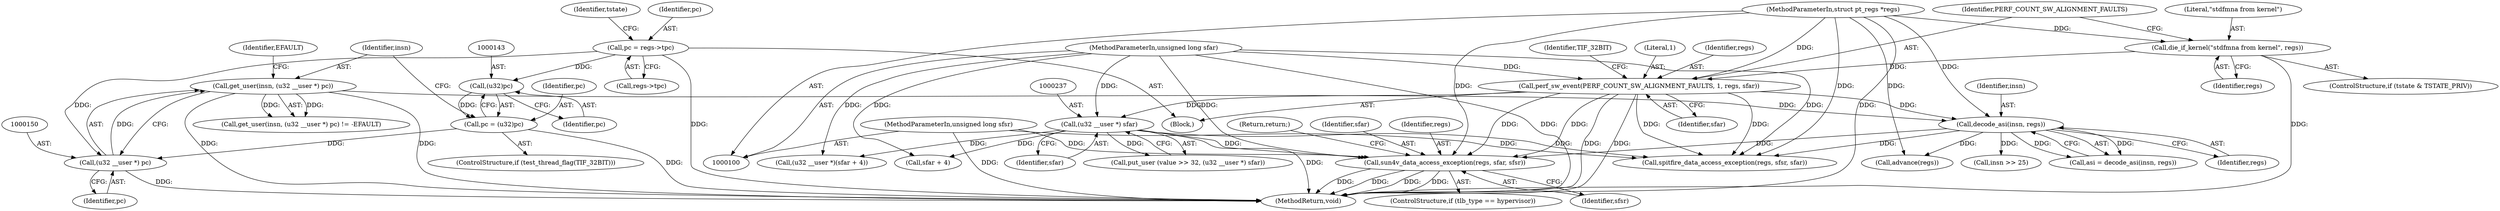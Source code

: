 digraph "0_linux_a8b0ca17b80e92faab46ee7179ba9e99ccb61233_38@pointer" {
"1000256" [label="(Call,sun4v_data_access_exception(regs, sfar, sfsr))"];
"1000158" [label="(Call,decode_asi(insn, regs))"];
"1000147" [label="(Call,get_user(insn, (u32 __user *) pc))"];
"1000149" [label="(Call,(u32 __user *) pc)"];
"1000106" [label="(Call,pc = regs->tpc)"];
"1000140" [label="(Call,pc = (u32)pc)"];
"1000142" [label="(Call,(u32)pc)"];
"1000132" [label="(Call,perf_sw_event(PERF_COUNT_SW_ALIGNMENT_FAULTS, 1, regs, sfar))"];
"1000129" [label="(Call,die_if_kernel(\"stdfmna from kernel\", regs))"];
"1000101" [label="(MethodParameterIn,struct pt_regs *regs)"];
"1000102" [label="(MethodParameterIn,unsigned long sfar)"];
"1000236" [label="(Call,(u32 __user *) sfar)"];
"1000103" [label="(MethodParameterIn,unsigned long sfsr)"];
"1000142" [label="(Call,(u32)pc)"];
"1000149" [label="(Call,(u32 __user *) pc)"];
"1000139" [label="(Identifier,TIF_32BIT)"];
"1000129" [label="(Call,die_if_kernel(\"stdfmna from kernel\", regs))"];
"1000130" [label="(Literal,\"stdfmna from kernel\")"];
"1000158" [label="(Call,decode_asi(insn, regs))"];
"1000113" [label="(Identifier,tstate)"];
"1000232" [label="(Call,put_user (value >> 32, (u32 __user *) sfar))"];
"1000243" [label="(Call,(u32 __user *)(sfar + 4))"];
"1000165" [label="(Call,insn >> 25)"];
"1000265" [label="(Return,return;)"];
"1000245" [label="(Call,sfar + 4)"];
"1000160" [label="(Identifier,regs)"];
"1000268" [label="(MethodReturn,void)"];
"1000106" [label="(Call,pc = regs->tpc)"];
"1000159" [label="(Identifier,insn)"];
"1000266" [label="(Call,advance(regs))"];
"1000258" [label="(Identifier,sfar)"];
"1000132" [label="(Call,perf_sw_event(PERF_COUNT_SW_ALIGNMENT_FAULTS, 1, regs, sfar))"];
"1000125" [label="(ControlStructure,if (tstate & TSTATE_PRIV))"];
"1000156" [label="(Call,asi = decode_asi(insn, regs))"];
"1000148" [label="(Identifier,insn)"];
"1000103" [label="(MethodParameterIn,unsigned long sfsr)"];
"1000256" [label="(Call,sun4v_data_access_exception(regs, sfar, sfsr))"];
"1000108" [label="(Call,regs->tpc)"];
"1000134" [label="(Literal,1)"];
"1000140" [label="(Call,pc = (u32)pc)"];
"1000104" [label="(Block,)"];
"1000144" [label="(Identifier,pc)"];
"1000102" [label="(MethodParameterIn,unsigned long sfar)"];
"1000147" [label="(Call,get_user(insn, (u32 __user *) pc))"];
"1000141" [label="(Identifier,pc)"];
"1000252" [label="(ControlStructure,if (tlb_type == hypervisor))"];
"1000236" [label="(Call,(u32 __user *) sfar)"];
"1000135" [label="(Identifier,regs)"];
"1000136" [label="(Identifier,sfar)"];
"1000133" [label="(Identifier,PERF_COUNT_SW_ALIGNMENT_FAULTS)"];
"1000107" [label="(Identifier,pc)"];
"1000259" [label="(Identifier,sfsr)"];
"1000238" [label="(Identifier,sfar)"];
"1000261" [label="(Call,spitfire_data_access_exception(regs, sfsr, sfar))"];
"1000257" [label="(Identifier,regs)"];
"1000131" [label="(Identifier,regs)"];
"1000137" [label="(ControlStructure,if (test_thread_flag(TIF_32BIT)))"];
"1000146" [label="(Call,get_user(insn, (u32 __user *) pc) != -EFAULT)"];
"1000101" [label="(MethodParameterIn,struct pt_regs *regs)"];
"1000153" [label="(Identifier,EFAULT)"];
"1000151" [label="(Identifier,pc)"];
"1000256" -> "1000252"  [label="AST: "];
"1000256" -> "1000259"  [label="CFG: "];
"1000257" -> "1000256"  [label="AST: "];
"1000258" -> "1000256"  [label="AST: "];
"1000259" -> "1000256"  [label="AST: "];
"1000265" -> "1000256"  [label="CFG: "];
"1000256" -> "1000268"  [label="DDG: "];
"1000256" -> "1000268"  [label="DDG: "];
"1000256" -> "1000268"  [label="DDG: "];
"1000256" -> "1000268"  [label="DDG: "];
"1000158" -> "1000256"  [label="DDG: "];
"1000132" -> "1000256"  [label="DDG: "];
"1000132" -> "1000256"  [label="DDG: "];
"1000101" -> "1000256"  [label="DDG: "];
"1000236" -> "1000256"  [label="DDG: "];
"1000102" -> "1000256"  [label="DDG: "];
"1000103" -> "1000256"  [label="DDG: "];
"1000158" -> "1000156"  [label="AST: "];
"1000158" -> "1000160"  [label="CFG: "];
"1000159" -> "1000158"  [label="AST: "];
"1000160" -> "1000158"  [label="AST: "];
"1000156" -> "1000158"  [label="CFG: "];
"1000158" -> "1000156"  [label="DDG: "];
"1000158" -> "1000156"  [label="DDG: "];
"1000147" -> "1000158"  [label="DDG: "];
"1000132" -> "1000158"  [label="DDG: "];
"1000101" -> "1000158"  [label="DDG: "];
"1000158" -> "1000165"  [label="DDG: "];
"1000158" -> "1000261"  [label="DDG: "];
"1000158" -> "1000266"  [label="DDG: "];
"1000147" -> "1000146"  [label="AST: "];
"1000147" -> "1000149"  [label="CFG: "];
"1000148" -> "1000147"  [label="AST: "];
"1000149" -> "1000147"  [label="AST: "];
"1000153" -> "1000147"  [label="CFG: "];
"1000147" -> "1000268"  [label="DDG: "];
"1000147" -> "1000268"  [label="DDG: "];
"1000147" -> "1000146"  [label="DDG: "];
"1000147" -> "1000146"  [label="DDG: "];
"1000149" -> "1000147"  [label="DDG: "];
"1000149" -> "1000151"  [label="CFG: "];
"1000150" -> "1000149"  [label="AST: "];
"1000151" -> "1000149"  [label="AST: "];
"1000149" -> "1000268"  [label="DDG: "];
"1000106" -> "1000149"  [label="DDG: "];
"1000140" -> "1000149"  [label="DDG: "];
"1000106" -> "1000104"  [label="AST: "];
"1000106" -> "1000108"  [label="CFG: "];
"1000107" -> "1000106"  [label="AST: "];
"1000108" -> "1000106"  [label="AST: "];
"1000113" -> "1000106"  [label="CFG: "];
"1000106" -> "1000268"  [label="DDG: "];
"1000106" -> "1000142"  [label="DDG: "];
"1000140" -> "1000137"  [label="AST: "];
"1000140" -> "1000142"  [label="CFG: "];
"1000141" -> "1000140"  [label="AST: "];
"1000142" -> "1000140"  [label="AST: "];
"1000148" -> "1000140"  [label="CFG: "];
"1000140" -> "1000268"  [label="DDG: "];
"1000142" -> "1000140"  [label="DDG: "];
"1000142" -> "1000144"  [label="CFG: "];
"1000143" -> "1000142"  [label="AST: "];
"1000144" -> "1000142"  [label="AST: "];
"1000132" -> "1000104"  [label="AST: "];
"1000132" -> "1000136"  [label="CFG: "];
"1000133" -> "1000132"  [label="AST: "];
"1000134" -> "1000132"  [label="AST: "];
"1000135" -> "1000132"  [label="AST: "];
"1000136" -> "1000132"  [label="AST: "];
"1000139" -> "1000132"  [label="CFG: "];
"1000132" -> "1000268"  [label="DDG: "];
"1000132" -> "1000268"  [label="DDG: "];
"1000129" -> "1000132"  [label="DDG: "];
"1000101" -> "1000132"  [label="DDG: "];
"1000102" -> "1000132"  [label="DDG: "];
"1000132" -> "1000236"  [label="DDG: "];
"1000132" -> "1000261"  [label="DDG: "];
"1000132" -> "1000261"  [label="DDG: "];
"1000129" -> "1000125"  [label="AST: "];
"1000129" -> "1000131"  [label="CFG: "];
"1000130" -> "1000129"  [label="AST: "];
"1000131" -> "1000129"  [label="AST: "];
"1000133" -> "1000129"  [label="CFG: "];
"1000129" -> "1000268"  [label="DDG: "];
"1000101" -> "1000129"  [label="DDG: "];
"1000101" -> "1000100"  [label="AST: "];
"1000101" -> "1000268"  [label="DDG: "];
"1000101" -> "1000261"  [label="DDG: "];
"1000101" -> "1000266"  [label="DDG: "];
"1000102" -> "1000100"  [label="AST: "];
"1000102" -> "1000268"  [label="DDG: "];
"1000102" -> "1000236"  [label="DDG: "];
"1000102" -> "1000243"  [label="DDG: "];
"1000102" -> "1000245"  [label="DDG: "];
"1000102" -> "1000261"  [label="DDG: "];
"1000236" -> "1000232"  [label="AST: "];
"1000236" -> "1000238"  [label="CFG: "];
"1000237" -> "1000236"  [label="AST: "];
"1000238" -> "1000236"  [label="AST: "];
"1000232" -> "1000236"  [label="CFG: "];
"1000236" -> "1000268"  [label="DDG: "];
"1000236" -> "1000232"  [label="DDG: "];
"1000236" -> "1000243"  [label="DDG: "];
"1000236" -> "1000245"  [label="DDG: "];
"1000236" -> "1000261"  [label="DDG: "];
"1000103" -> "1000100"  [label="AST: "];
"1000103" -> "1000268"  [label="DDG: "];
"1000103" -> "1000261"  [label="DDG: "];
}
